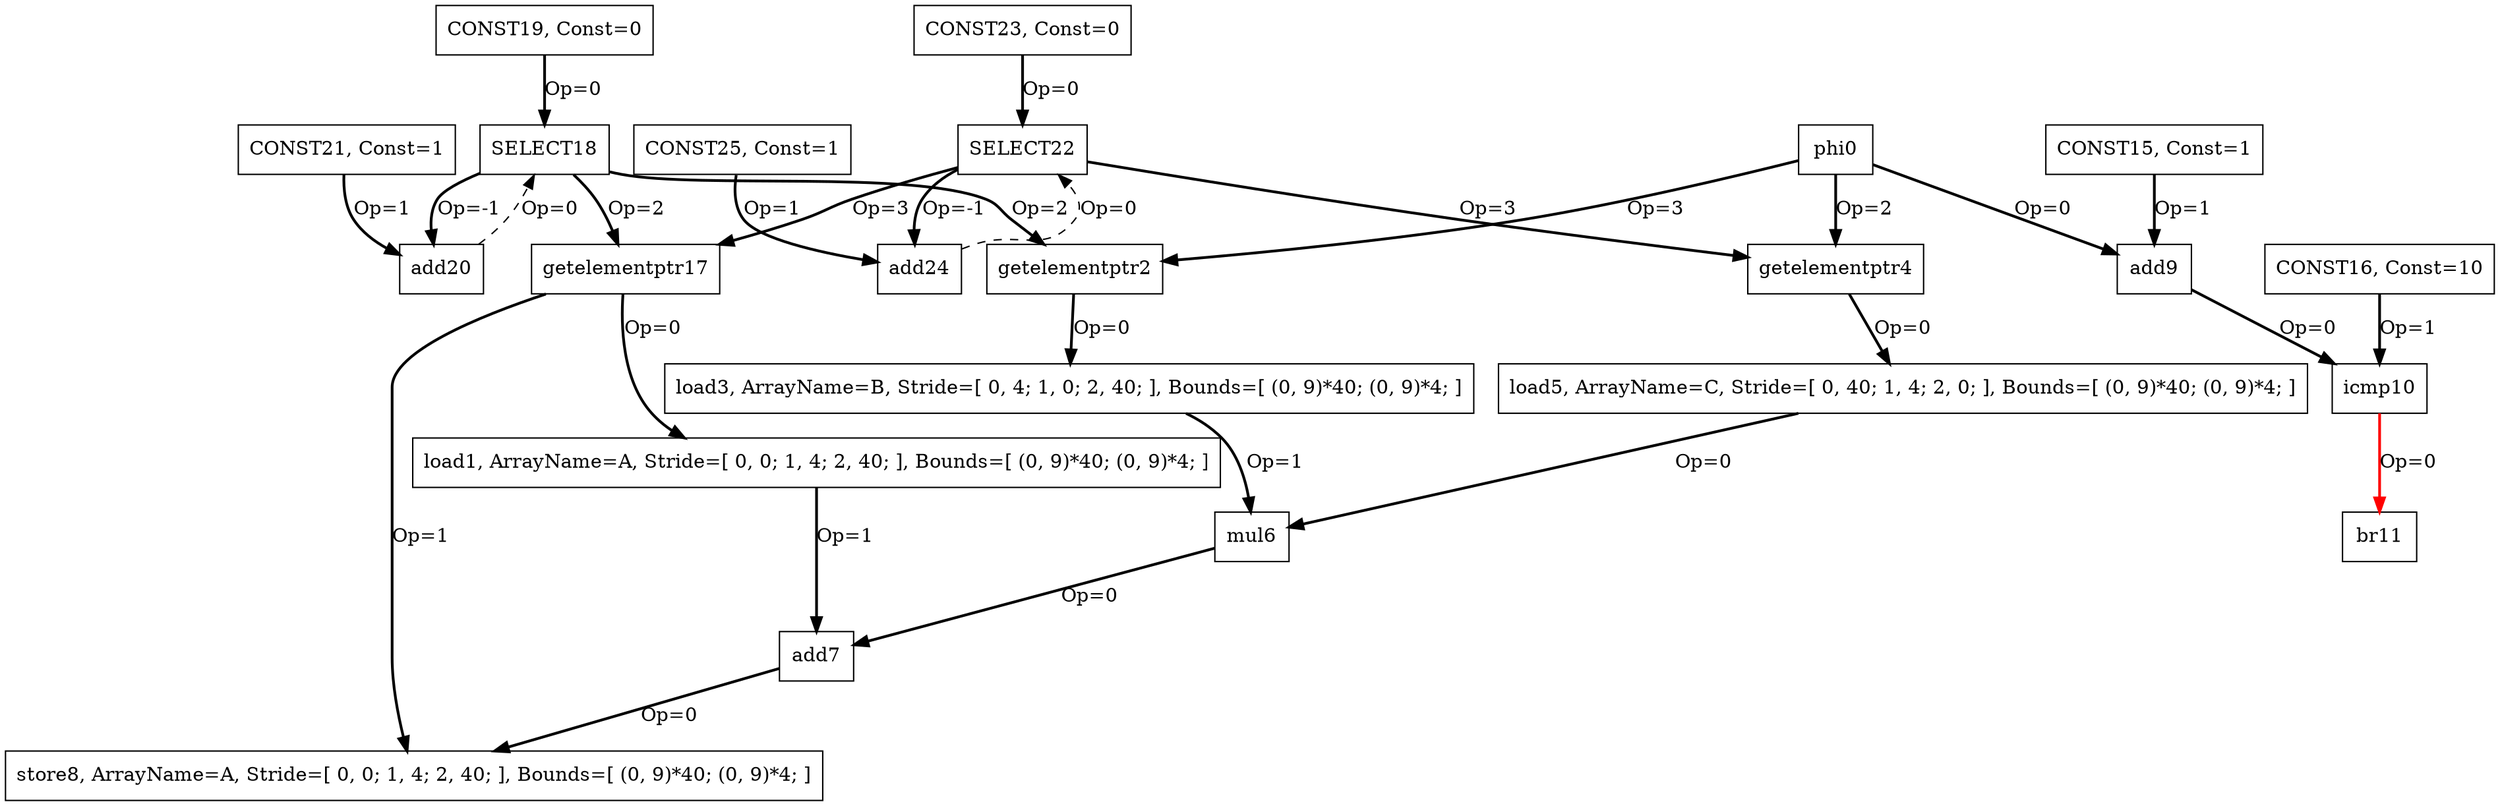 Digraph G {
phi0[label = "phi0", shape = box, color = black];
load1[label = "load1, ArrayName=A, Stride=[ 0, 0; 1, 4; 2, 40; ], Bounds=[ (0, 9)*40; (0, 9)*4; ]", shape = box, color = black];
getelementptr2[label = "getelementptr2", shape = box, color = black];
load3[label = "load3, ArrayName=B, Stride=[ 0, 4; 1, 0; 2, 40; ], Bounds=[ (0, 9)*40; (0, 9)*4; ]", shape = box, color = black];
getelementptr4[label = "getelementptr4", shape = box, color = black];
load5[label = "load5, ArrayName=C, Stride=[ 0, 40; 1, 4; 2, 0; ], Bounds=[ (0, 9)*40; (0, 9)*4; ]", shape = box, color = black];
mul6[label = "mul6", shape = box, color = black];
add7[label = "add7", shape = box, color = black];
store8[label = "store8, ArrayName=A, Stride=[ 0, 0; 1, 4; 2, 40; ], Bounds=[ (0, 9)*40; (0, 9)*4; ]", shape = box, color = black];
add9[label = "add9", shape = box, color = black];
icmp10[label = "icmp10", shape = box, color = black];
br11[label = "br11", shape = box, color = black];
CONST15[label = "CONST15, Const=1", shape = box, color = black];
CONST16[label = "CONST16, Const=10", shape = box, color = black];
getelementptr17[label = "getelementptr17", shape = box, color = black];
SELECT18[label = "SELECT18", shape = box, color = black];
CONST19[label = "CONST19, Const=0", shape = box, color = black];
add20[label = "add20", shape = box, color = black];
CONST21[label = "CONST21, Const=1", shape = box, color = black];
SELECT22[label = "SELECT22", shape = box, color = black];
CONST23[label = "CONST23, Const=0", shape = box, color = black];
add24[label = "add24", shape = box, color = black];
CONST25[label = "CONST25, Const=1", shape = box, color = black];
phi0 -> add9[color = black, style = bold, label = "Op=0"];
phi0 -> getelementptr4[color = black, style = bold, label = "Op=2"];
phi0 -> getelementptr2[color = black, style = bold, label = "Op=3"];
load1 -> add7[color = black, style = bold, label = "Op=1"];
getelementptr2 -> load3[color = black, style = bold, label = "Op=0"];
load3 -> mul6[color = black, style = bold, label = "Op=1"];
getelementptr4 -> load5[color = black, style = bold, label = "Op=0"];
load5 -> mul6[color = black, style = bold, label = "Op=0"];
mul6 -> add7[color = black, style = bold, label = "Op=0"];
add7 -> store8[color = black, style = bold, label = "Op=0"];
CONST15 -> add9[color = black, style = bold, label = "Op=1"];
add9 -> icmp10[color = black, style = bold, label = "Op=0"];
CONST16 -> icmp10[color = black, style = bold, label = "Op=1"];
icmp10 -> br11[color = red, style = bold, label = "Op=0"];
CONST19 -> SELECT18[color = black, style = bold, label = "Op=0"];
CONST21 -> add20[color = black, style = bold, label = "Op=1"];
add20 -> SELECT18[color = black, style = dashed, label = "Op=0"];
SELECT18 -> add20[color = black, style = bold, label = "Op=-1"];
SELECT18 -> getelementptr17[color = black, style = bold, label = "Op=2"];
CONST23 -> SELECT22[color = black, style = bold, label = "Op=0"];
CONST25 -> add24[color = black, style = bold, label = "Op=1"];
add24 -> SELECT22[color = black, style = dashed, label = "Op=0"];
SELECT22 -> add24[color = black, style = bold, label = "Op=-1"];
SELECT22 -> getelementptr17[color = black, style = bold, label = "Op=3"];
getelementptr17 -> load1[color = black, style = bold, label = "Op=0"];
getelementptr17 -> store8[color = black, style = bold, label = "Op=1"];
SELECT18 -> getelementptr2[color = black, style = bold, label = "Op=2"];
SELECT22 -> getelementptr4[color = black, style = bold, label = "Op=3"];
}
